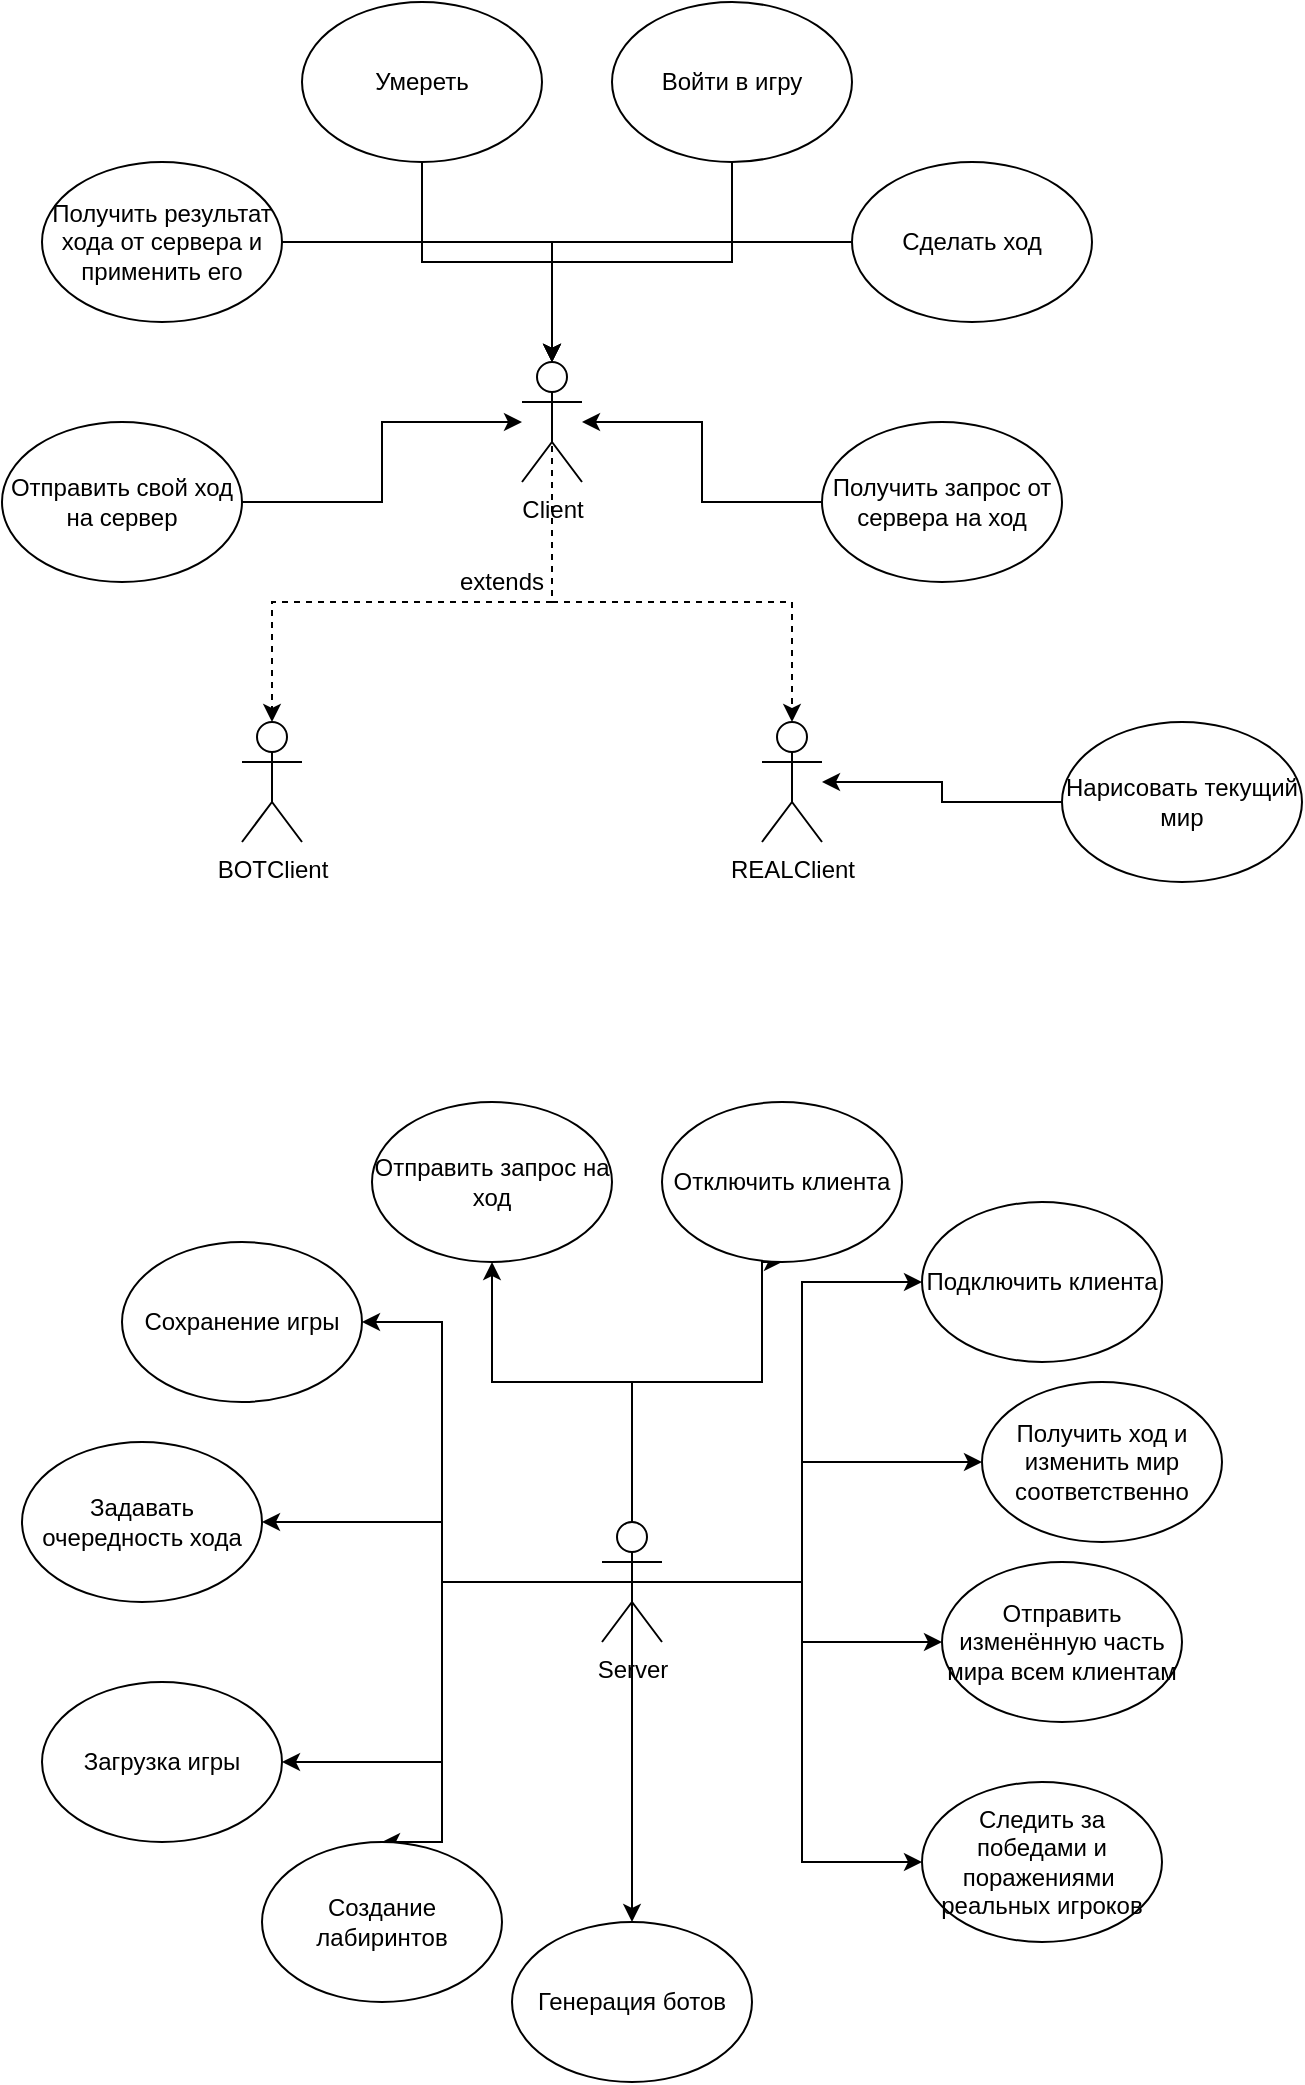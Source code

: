 <mxfile version="14.5.7" type="device"><diagram id="DOSSOzdO1DljUu9PUza8" name="Page-1"><mxGraphModel dx="616" dy="695" grid="1" gridSize="10" guides="1" tooltips="1" connect="1" arrows="1" fold="1" page="1" pageScale="1" pageWidth="850" pageHeight="1100" math="0" shadow="0"><root><mxCell id="0"/><mxCell id="1" parent="0"/><mxCell id="rbEhsHkiI9EGNR96zINs-3" style="edgeStyle=orthogonalEdgeStyle;rounded=0;orthogonalLoop=1;jettySize=auto;html=1;exitX=0.5;exitY=0.5;exitDx=0;exitDy=0;exitPerimeter=0;entryX=0.5;entryY=0;entryDx=0;entryDy=0;entryPerimeter=0;dashed=1;" edge="1" parent="1" source="Smg9pn-b4SGmJ-7c-_xR-1" target="Smg9pn-b4SGmJ-7c-_xR-17"><mxGeometry relative="1" as="geometry"><Array as="points"><mxPoint x="335" y="320"/><mxPoint x="455" y="320"/></Array></mxGeometry></mxCell><mxCell id="rbEhsHkiI9EGNR96zINs-4" style="edgeStyle=orthogonalEdgeStyle;rounded=0;orthogonalLoop=1;jettySize=auto;html=1;exitX=0.5;exitY=0.5;exitDx=0;exitDy=0;exitPerimeter=0;entryX=0.5;entryY=0;entryDx=0;entryDy=0;entryPerimeter=0;dashed=1;" edge="1" parent="1" source="Smg9pn-b4SGmJ-7c-_xR-1" target="Smg9pn-b4SGmJ-7c-_xR-16"><mxGeometry relative="1" as="geometry"><Array as="points"><mxPoint x="335" y="320"/><mxPoint x="195" y="320"/></Array></mxGeometry></mxCell><mxCell id="Smg9pn-b4SGmJ-7c-_xR-1" value="Client&lt;br&gt;" style="shape=umlActor;verticalLabelPosition=bottom;verticalAlign=top;html=1;outlineConnect=0;" parent="1" vertex="1"><mxGeometry x="320" y="200" width="30" height="60" as="geometry"/></mxCell><mxCell id="Smg9pn-b4SGmJ-7c-_xR-13" style="edgeStyle=orthogonalEdgeStyle;rounded=0;orthogonalLoop=1;jettySize=auto;html=1;exitX=1;exitY=0.5;exitDx=0;exitDy=0;" parent="1" source="Smg9pn-b4SGmJ-7c-_xR-2" target="Smg9pn-b4SGmJ-7c-_xR-1" edge="1"><mxGeometry relative="1" as="geometry"/></mxCell><mxCell id="Smg9pn-b4SGmJ-7c-_xR-2" value="Отправить свой ход на сервер" style="ellipse;whiteSpace=wrap;html=1;" parent="1" vertex="1"><mxGeometry x="60" y="230" width="120" height="80" as="geometry"/></mxCell><mxCell id="Smg9pn-b4SGmJ-7c-_xR-15" style="edgeStyle=orthogonalEdgeStyle;rounded=0;orthogonalLoop=1;jettySize=auto;html=1;exitX=1;exitY=0.5;exitDx=0;exitDy=0;" parent="1" source="Smg9pn-b4SGmJ-7c-_xR-3" target="Smg9pn-b4SGmJ-7c-_xR-1" edge="1"><mxGeometry relative="1" as="geometry"/></mxCell><mxCell id="Smg9pn-b4SGmJ-7c-_xR-3" value="Получить результат хода от сервера и применить его" style="ellipse;whiteSpace=wrap;html=1;" parent="1" vertex="1"><mxGeometry x="80" y="100" width="120" height="80" as="geometry"/></mxCell><mxCell id="Smg9pn-b4SGmJ-7c-_xR-12" value="" style="edgeStyle=orthogonalEdgeStyle;rounded=0;orthogonalLoop=1;jettySize=auto;html=1;" parent="1" source="Smg9pn-b4SGmJ-7c-_xR-4" target="Smg9pn-b4SGmJ-7c-_xR-1" edge="1"><mxGeometry relative="1" as="geometry"/></mxCell><mxCell id="Smg9pn-b4SGmJ-7c-_xR-4" value="Сделать ход" style="ellipse;whiteSpace=wrap;html=1;" parent="1" vertex="1"><mxGeometry x="485" y="100" width="120" height="80" as="geometry"/></mxCell><mxCell id="Smg9pn-b4SGmJ-7c-_xR-11" value="" style="edgeStyle=orthogonalEdgeStyle;rounded=0;orthogonalLoop=1;jettySize=auto;html=1;entryX=0.5;entryY=0;entryDx=0;entryDy=0;entryPerimeter=0;exitX=0.5;exitY=1;exitDx=0;exitDy=0;" parent="1" source="Smg9pn-b4SGmJ-7c-_xR-5" target="Smg9pn-b4SGmJ-7c-_xR-1" edge="1"><mxGeometry relative="1" as="geometry"><Array as="points"><mxPoint x="425" y="150"/><mxPoint x="335" y="150"/></Array></mxGeometry></mxCell><mxCell id="Smg9pn-b4SGmJ-7c-_xR-5" value="Войти в игру" style="ellipse;whiteSpace=wrap;html=1;" parent="1" vertex="1"><mxGeometry x="365" y="20" width="120" height="80" as="geometry"/></mxCell><mxCell id="Smg9pn-b4SGmJ-7c-_xR-14" style="edgeStyle=orthogonalEdgeStyle;rounded=0;orthogonalLoop=1;jettySize=auto;html=1;exitX=0;exitY=0.5;exitDx=0;exitDy=0;" parent="1" source="Smg9pn-b4SGmJ-7c-_xR-6" target="Smg9pn-b4SGmJ-7c-_xR-1" edge="1"><mxGeometry relative="1" as="geometry"/></mxCell><mxCell id="Smg9pn-b4SGmJ-7c-_xR-6" value="Получить запрос от сервера на ход" style="ellipse;whiteSpace=wrap;html=1;" parent="1" vertex="1"><mxGeometry x="470" y="230" width="120" height="80" as="geometry"/></mxCell><mxCell id="Smg9pn-b4SGmJ-7c-_xR-21" style="edgeStyle=orthogonalEdgeStyle;rounded=0;orthogonalLoop=1;jettySize=auto;html=1;exitX=0;exitY=0.5;exitDx=0;exitDy=0;" parent="1" source="Smg9pn-b4SGmJ-7c-_xR-7" target="Smg9pn-b4SGmJ-7c-_xR-17" edge="1"><mxGeometry relative="1" as="geometry"/></mxCell><mxCell id="Smg9pn-b4SGmJ-7c-_xR-7" value="Нарисовать текущий мир" style="ellipse;whiteSpace=wrap;html=1;" parent="1" vertex="1"><mxGeometry x="590" y="380" width="120" height="80" as="geometry"/></mxCell><mxCell id="Smg9pn-b4SGmJ-7c-_xR-10" value="" style="edgeStyle=orthogonalEdgeStyle;rounded=0;orthogonalLoop=1;jettySize=auto;html=1;entryX=0.5;entryY=0;entryDx=0;entryDy=0;entryPerimeter=0;" parent="1" source="Smg9pn-b4SGmJ-7c-_xR-8" target="Smg9pn-b4SGmJ-7c-_xR-1" edge="1"><mxGeometry relative="1" as="geometry"/></mxCell><mxCell id="Smg9pn-b4SGmJ-7c-_xR-8" value="Умереть" style="ellipse;whiteSpace=wrap;html=1;" parent="1" vertex="1"><mxGeometry x="210" y="20" width="120" height="80" as="geometry"/></mxCell><mxCell id="Smg9pn-b4SGmJ-7c-_xR-16" value="BOTClient" style="shape=umlActor;verticalLabelPosition=bottom;verticalAlign=top;html=1;outlineConnect=0;" parent="1" vertex="1"><mxGeometry x="180" y="380" width="30" height="60" as="geometry"/></mxCell><mxCell id="Smg9pn-b4SGmJ-7c-_xR-17" value="REALClient&lt;br&gt;" style="shape=umlActor;verticalLabelPosition=bottom;verticalAlign=top;html=1;outlineConnect=0;" parent="1" vertex="1"><mxGeometry x="440" y="380" width="30" height="60" as="geometry"/></mxCell><mxCell id="Smg9pn-b4SGmJ-7c-_xR-34" style="edgeStyle=orthogonalEdgeStyle;rounded=0;orthogonalLoop=1;jettySize=auto;html=1;exitX=0.5;exitY=0.5;exitDx=0;exitDy=0;exitPerimeter=0;entryX=1;entryY=0.5;entryDx=0;entryDy=0;" parent="1" source="Smg9pn-b4SGmJ-7c-_xR-22" target="Smg9pn-b4SGmJ-7c-_xR-26" edge="1"><mxGeometry relative="1" as="geometry"><Array as="points"><mxPoint x="280" y="810"/><mxPoint x="280" y="780"/></Array></mxGeometry></mxCell><mxCell id="Smg9pn-b4SGmJ-7c-_xR-35" style="edgeStyle=orthogonalEdgeStyle;rounded=0;orthogonalLoop=1;jettySize=auto;html=1;exitX=0.5;exitY=0.5;exitDx=0;exitDy=0;exitPerimeter=0;entryX=1;entryY=0.5;entryDx=0;entryDy=0;" parent="1" source="Smg9pn-b4SGmJ-7c-_xR-22" target="Smg9pn-b4SGmJ-7c-_xR-25" edge="1"><mxGeometry relative="1" as="geometry"><Array as="points"><mxPoint x="280" y="810"/><mxPoint x="280" y="680"/></Array></mxGeometry></mxCell><mxCell id="Smg9pn-b4SGmJ-7c-_xR-36" style="edgeStyle=orthogonalEdgeStyle;rounded=0;orthogonalLoop=1;jettySize=auto;html=1;exitX=0.5;exitY=0.5;exitDx=0;exitDy=0;exitPerimeter=0;entryX=0.5;entryY=1;entryDx=0;entryDy=0;" parent="1" source="Smg9pn-b4SGmJ-7c-_xR-22" target="Smg9pn-b4SGmJ-7c-_xR-33" edge="1"><mxGeometry relative="1" as="geometry"><Array as="points"><mxPoint x="375" y="710"/><mxPoint x="305" y="710"/></Array></mxGeometry></mxCell><mxCell id="Smg9pn-b4SGmJ-7c-_xR-37" style="edgeStyle=orthogonalEdgeStyle;rounded=0;orthogonalLoop=1;jettySize=auto;html=1;exitX=0.5;exitY=0.5;exitDx=0;exitDy=0;exitPerimeter=0;entryX=0.5;entryY=1;entryDx=0;entryDy=0;" parent="1" source="Smg9pn-b4SGmJ-7c-_xR-22" target="Smg9pn-b4SGmJ-7c-_xR-24" edge="1"><mxGeometry relative="1" as="geometry"><Array as="points"><mxPoint x="375" y="710"/><mxPoint x="440" y="710"/></Array></mxGeometry></mxCell><mxCell id="Smg9pn-b4SGmJ-7c-_xR-38" style="edgeStyle=orthogonalEdgeStyle;rounded=0;orthogonalLoop=1;jettySize=auto;html=1;exitX=0.5;exitY=0.5;exitDx=0;exitDy=0;exitPerimeter=0;entryX=0;entryY=0.5;entryDx=0;entryDy=0;" parent="1" source="Smg9pn-b4SGmJ-7c-_xR-22" target="Smg9pn-b4SGmJ-7c-_xR-23" edge="1"><mxGeometry relative="1" as="geometry"><Array as="points"><mxPoint x="460" y="810"/><mxPoint x="460" y="660"/></Array></mxGeometry></mxCell><mxCell id="Smg9pn-b4SGmJ-7c-_xR-39" style="edgeStyle=orthogonalEdgeStyle;rounded=0;orthogonalLoop=1;jettySize=auto;html=1;exitX=0.5;exitY=0.5;exitDx=0;exitDy=0;exitPerimeter=0;entryX=0;entryY=0.5;entryDx=0;entryDy=0;" parent="1" source="Smg9pn-b4SGmJ-7c-_xR-22" target="Smg9pn-b4SGmJ-7c-_xR-32" edge="1"><mxGeometry relative="1" as="geometry"><Array as="points"><mxPoint x="460" y="810"/><mxPoint x="460" y="750"/></Array></mxGeometry></mxCell><mxCell id="Smg9pn-b4SGmJ-7c-_xR-40" style="edgeStyle=orthogonalEdgeStyle;rounded=0;orthogonalLoop=1;jettySize=auto;html=1;exitX=0.5;exitY=0.5;exitDx=0;exitDy=0;exitPerimeter=0;entryX=0;entryY=0.5;entryDx=0;entryDy=0;" parent="1" source="Smg9pn-b4SGmJ-7c-_xR-22" target="Smg9pn-b4SGmJ-7c-_xR-31" edge="1"><mxGeometry relative="1" as="geometry"/></mxCell><mxCell id="Smg9pn-b4SGmJ-7c-_xR-41" style="edgeStyle=orthogonalEdgeStyle;rounded=0;orthogonalLoop=1;jettySize=auto;html=1;exitX=0.5;exitY=0.5;exitDx=0;exitDy=0;exitPerimeter=0;entryX=0;entryY=0.5;entryDx=0;entryDy=0;" parent="1" source="Smg9pn-b4SGmJ-7c-_xR-22" target="Smg9pn-b4SGmJ-7c-_xR-30" edge="1"><mxGeometry relative="1" as="geometry"><Array as="points"><mxPoint x="460" y="810"/><mxPoint x="460" y="950"/></Array></mxGeometry></mxCell><mxCell id="Smg9pn-b4SGmJ-7c-_xR-42" style="edgeStyle=orthogonalEdgeStyle;rounded=0;orthogonalLoop=1;jettySize=auto;html=1;exitX=0.5;exitY=0.5;exitDx=0;exitDy=0;exitPerimeter=0;entryX=0.5;entryY=0;entryDx=0;entryDy=0;" parent="1" source="Smg9pn-b4SGmJ-7c-_xR-22" target="Smg9pn-b4SGmJ-7c-_xR-29" edge="1"><mxGeometry relative="1" as="geometry"/></mxCell><mxCell id="Smg9pn-b4SGmJ-7c-_xR-43" style="edgeStyle=orthogonalEdgeStyle;rounded=0;orthogonalLoop=1;jettySize=auto;html=1;exitX=0.5;exitY=0.5;exitDx=0;exitDy=0;exitPerimeter=0;entryX=0.5;entryY=0;entryDx=0;entryDy=0;" parent="1" source="Smg9pn-b4SGmJ-7c-_xR-22" target="Smg9pn-b4SGmJ-7c-_xR-28" edge="1"><mxGeometry relative="1" as="geometry"><Array as="points"><mxPoint x="280" y="810"/><mxPoint x="280" y="940"/></Array></mxGeometry></mxCell><mxCell id="Smg9pn-b4SGmJ-7c-_xR-44" style="edgeStyle=orthogonalEdgeStyle;rounded=0;orthogonalLoop=1;jettySize=auto;html=1;exitX=0.5;exitY=0.5;exitDx=0;exitDy=0;exitPerimeter=0;entryX=1;entryY=0.5;entryDx=0;entryDy=0;" parent="1" source="Smg9pn-b4SGmJ-7c-_xR-22" target="Smg9pn-b4SGmJ-7c-_xR-27" edge="1"><mxGeometry relative="1" as="geometry"><mxPoint x="210" y="900" as="targetPoint"/></mxGeometry></mxCell><mxCell id="Smg9pn-b4SGmJ-7c-_xR-22" value="Server" style="shape=umlActor;verticalLabelPosition=bottom;verticalAlign=top;html=1;outlineConnect=0;" parent="1" vertex="1"><mxGeometry x="360" y="780" width="30" height="60" as="geometry"/></mxCell><mxCell id="Smg9pn-b4SGmJ-7c-_xR-23" value="Подключить клиента" style="ellipse;whiteSpace=wrap;html=1;" parent="1" vertex="1"><mxGeometry x="520" y="620" width="120" height="80" as="geometry"/></mxCell><mxCell id="Smg9pn-b4SGmJ-7c-_xR-24" value="Отключить клиента" style="ellipse;whiteSpace=wrap;html=1;" parent="1" vertex="1"><mxGeometry x="390" y="570" width="120" height="80" as="geometry"/></mxCell><mxCell id="Smg9pn-b4SGmJ-7c-_xR-25" value="Сохранение игры" style="ellipse;whiteSpace=wrap;html=1;" parent="1" vertex="1"><mxGeometry x="120" y="640" width="120" height="80" as="geometry"/></mxCell><mxCell id="Smg9pn-b4SGmJ-7c-_xR-26" value="Задавать очередность хода" style="ellipse;whiteSpace=wrap;html=1;" parent="1" vertex="1"><mxGeometry x="70" y="740" width="120" height="80" as="geometry"/></mxCell><mxCell id="Smg9pn-b4SGmJ-7c-_xR-27" value="Загрузка игры" style="ellipse;whiteSpace=wrap;html=1;" parent="1" vertex="1"><mxGeometry x="80" y="860" width="120" height="80" as="geometry"/></mxCell><mxCell id="Smg9pn-b4SGmJ-7c-_xR-28" value="Создание лабиринтов" style="ellipse;whiteSpace=wrap;html=1;" parent="1" vertex="1"><mxGeometry x="190" y="940" width="120" height="80" as="geometry"/></mxCell><mxCell id="Smg9pn-b4SGmJ-7c-_xR-29" value="Генерация ботов" style="ellipse;whiteSpace=wrap;html=1;" parent="1" vertex="1"><mxGeometry x="315" y="980" width="120" height="80" as="geometry"/></mxCell><mxCell id="Smg9pn-b4SGmJ-7c-_xR-30" value="Следить за победами и поражениями&amp;nbsp; реальных игроков" style="ellipse;whiteSpace=wrap;html=1;" parent="1" vertex="1"><mxGeometry x="520" y="910" width="120" height="80" as="geometry"/></mxCell><mxCell id="Smg9pn-b4SGmJ-7c-_xR-31" value="Отправить изменённую часть мира всем клиентам" style="ellipse;whiteSpace=wrap;html=1;" parent="1" vertex="1"><mxGeometry x="530" y="800" width="120" height="80" as="geometry"/></mxCell><mxCell id="Smg9pn-b4SGmJ-7c-_xR-32" value="Получить ход и изменить мир соответственно" style="ellipse;whiteSpace=wrap;html=1;" parent="1" vertex="1"><mxGeometry x="550" y="710" width="120" height="80" as="geometry"/></mxCell><mxCell id="Smg9pn-b4SGmJ-7c-_xR-33" value="Отправить запрос на ход" style="ellipse;whiteSpace=wrap;html=1;" parent="1" vertex="1"><mxGeometry x="245" y="570" width="120" height="80" as="geometry"/></mxCell><mxCell id="rbEhsHkiI9EGNR96zINs-5" value="extends&lt;br&gt;" style="text;html=1;strokeColor=none;fillColor=none;align=center;verticalAlign=middle;whiteSpace=wrap;rounded=0;" vertex="1" parent="1"><mxGeometry x="290" y="300" width="40" height="20" as="geometry"/></mxCell></root></mxGraphModel></diagram></mxfile>